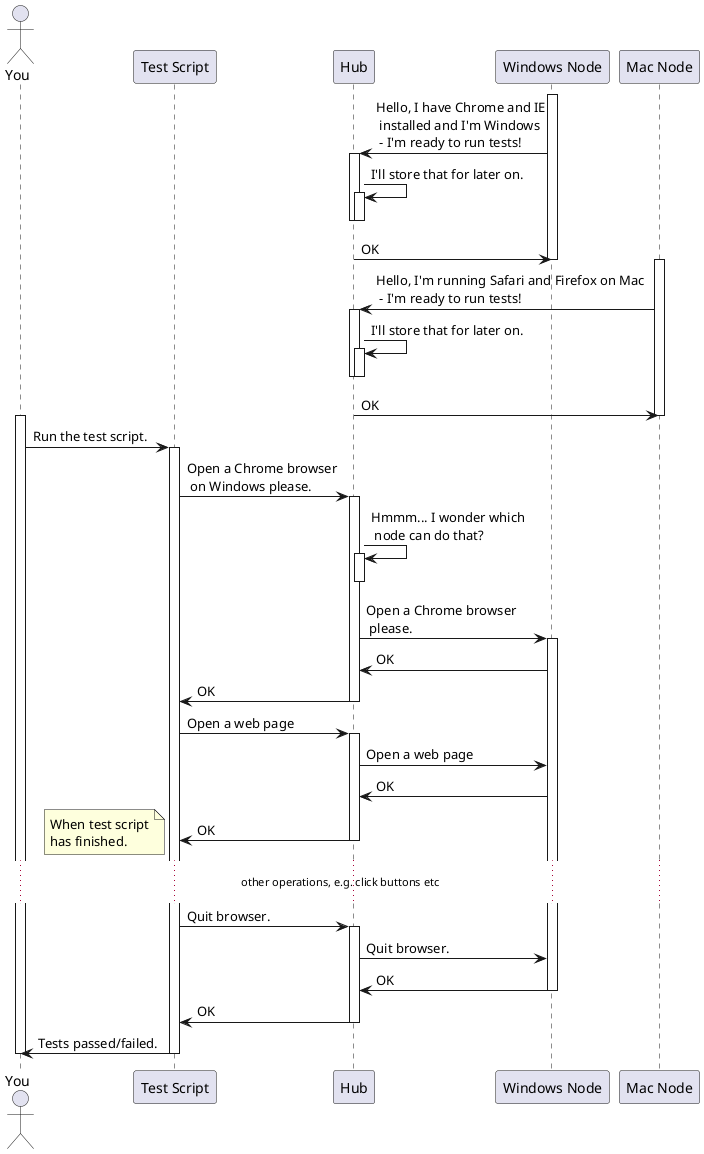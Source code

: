 @startuml

actor You
participant "Test Script"
participant Hub
participant "Windows Node"
participant "Mac Node"

activate "Windows Node"
"Windows Node" -> Hub : Hello, I have Chrome and IE\n installed and I'm Windows\n - I'm ready to run tests!
activate Hub
Hub -> Hub : I'll store that for later on.
activate Hub
deactivate Hub
deactivate Hub
Hub -> "Windows Node" : OK
deactivate "Windows Node"

activate "Mac Node"
"Mac Node" -> Hub : Hello, I'm running Safari and Firefox on Mac\n - I'm ready to run tests!
activate Hub
Hub -> Hub : I'll store that for later on.
activate Hub
deactivate Hub
deactivate Hub
Hub -> "Mac Node" : OK
deactivate "Mac Node"

activate You

You -> "Test Script" : Run the test script.

activate "Test Script"
"Test Script" -> Hub : Open a Chrome browser\n on Windows please.
activate Hub
Hub -> Hub : Hmmm... I wonder which\n node can do that?
activate Hub
deactivate Hub
Hub -> "Windows Node" : Open a Chrome browser\n please.
activate "Windows Node"
"Windows Node" -> Hub : OK
Hub -> "Test Script" : OK
deactivate Hub

"Test Script" -> Hub : Open a web page
activate Hub
Hub -> "Windows Node" : Open a web page
"Windows Node" -> Hub : OK
Hub -> "Test Script" : OK
deactivate Hub

... other operations, e.g. click buttons etc ...

note left
    When test script
    has finished.
end note

"Test Script" -> Hub : Quit browser.
activate Hub
Hub -> "Windows Node" : Quit browser.
"Windows Node" -> Hub : OK
deactivate "Windows Node"
Hub -> "Test Script" : OK
deactivate Hub
"Test Script" -> You : Tests passed/failed.
deactivate "Test Script"
deactivate  You


@enduml